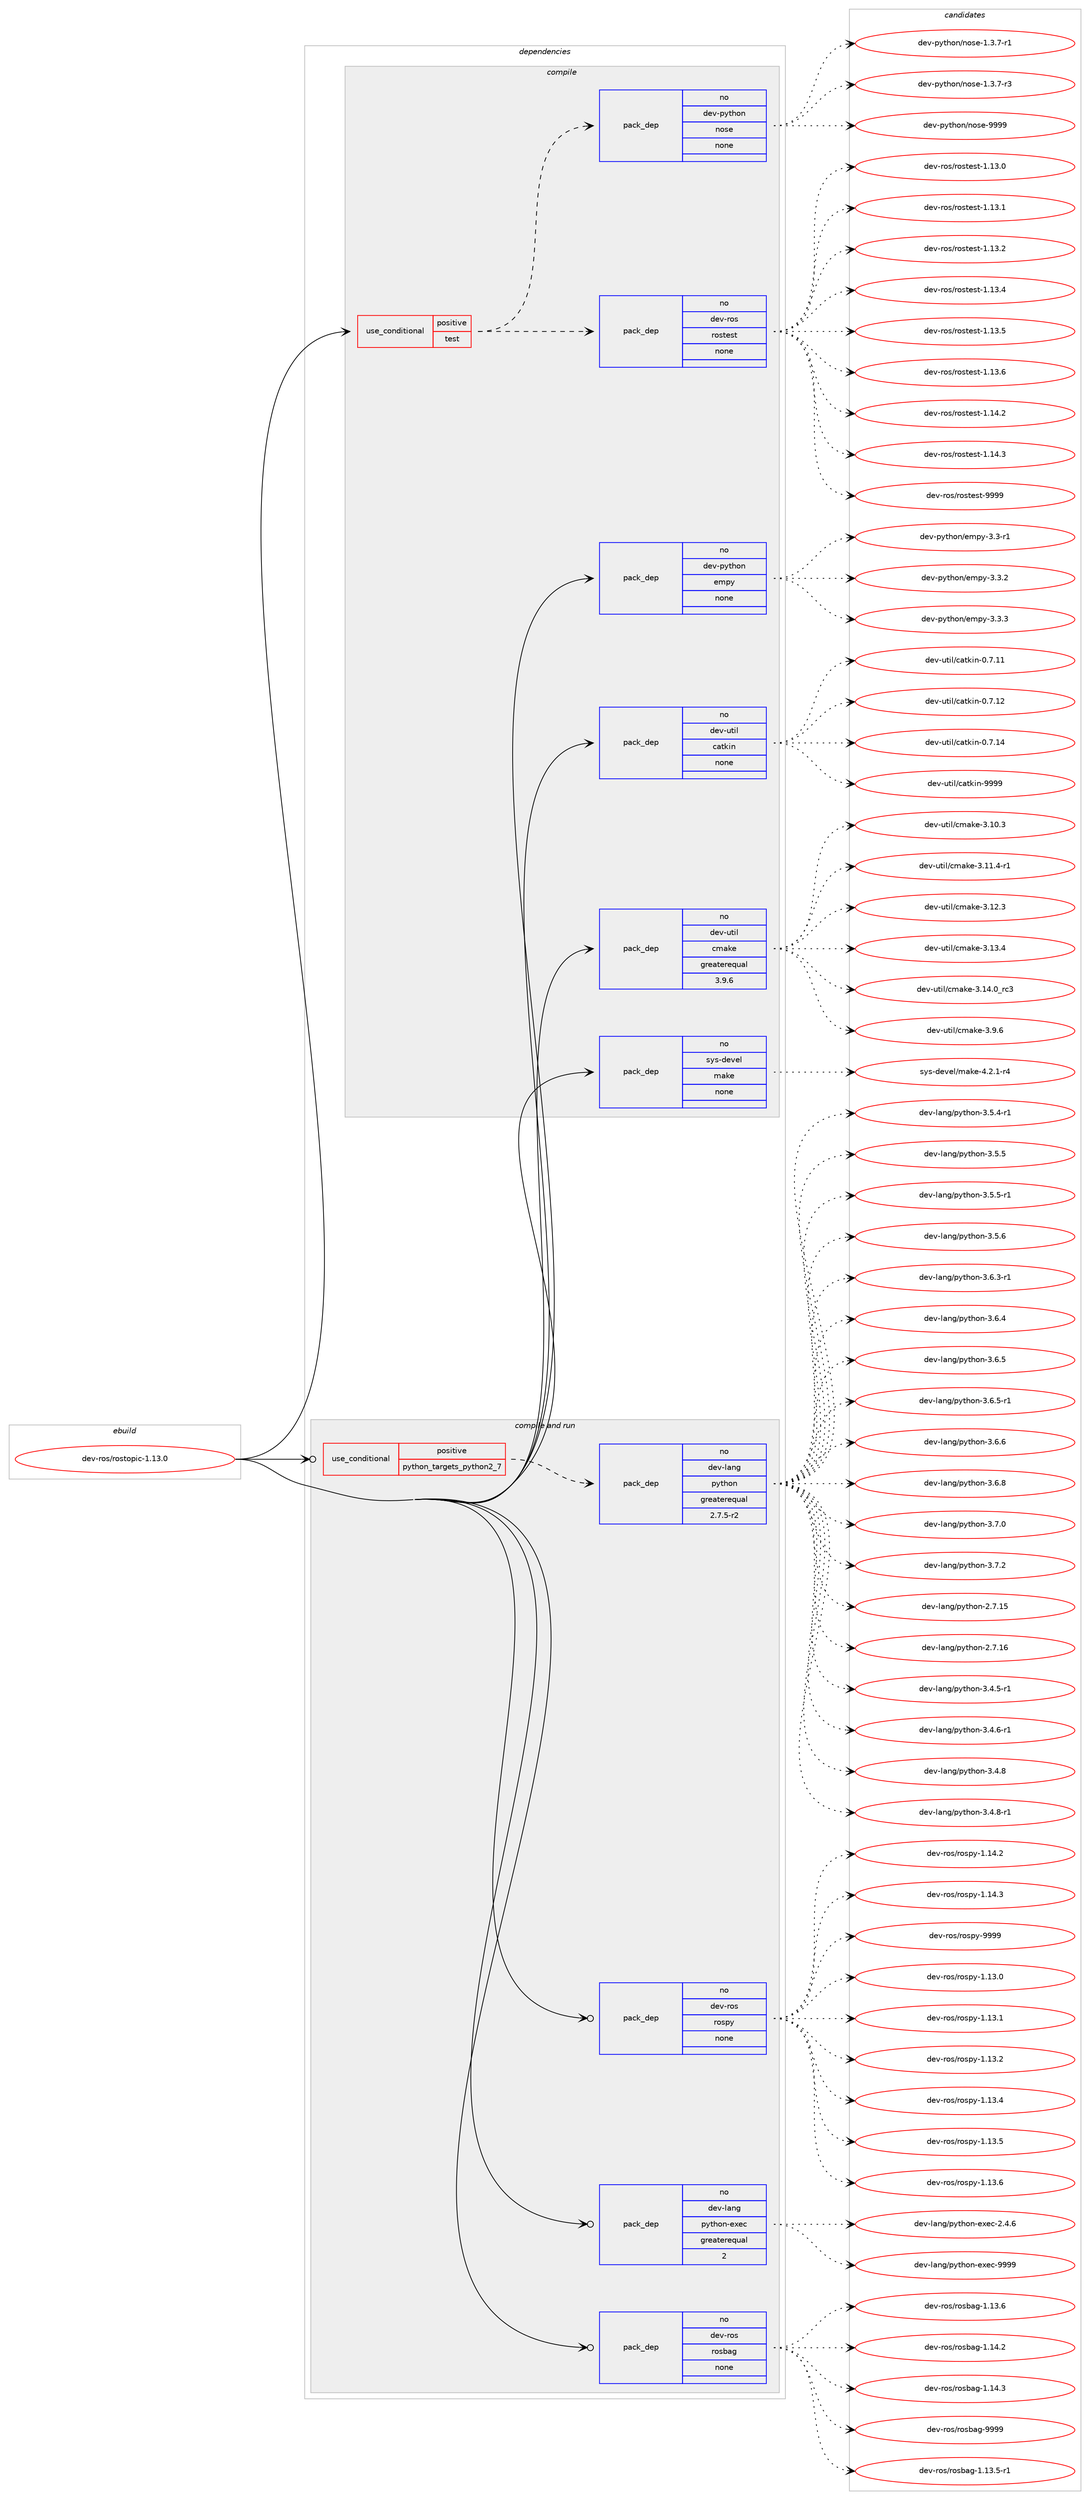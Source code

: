 digraph prolog {

# *************
# Graph options
# *************

newrank=true;
concentrate=true;
compound=true;
graph [rankdir=LR,fontname=Helvetica,fontsize=10,ranksep=1.5];#, ranksep=2.5, nodesep=0.2];
edge  [arrowhead=vee];
node  [fontname=Helvetica,fontsize=10];

# **********
# The ebuild
# **********

subgraph cluster_leftcol {
color=gray;
rank=same;
label=<<i>ebuild</i>>;
id [label="dev-ros/rostopic-1.13.0", color=red, width=4, href="../dev-ros/rostopic-1.13.0.svg"];
}

# ****************
# The dependencies
# ****************

subgraph cluster_midcol {
color=gray;
label=<<i>dependencies</i>>;
subgraph cluster_compile {
fillcolor="#eeeeee";
style=filled;
label=<<i>compile</i>>;
subgraph cond390415 {
dependency1468567 [label=<<TABLE BORDER="0" CELLBORDER="1" CELLSPACING="0" CELLPADDING="4"><TR><TD ROWSPAN="3" CELLPADDING="10">use_conditional</TD></TR><TR><TD>positive</TD></TR><TR><TD>test</TD></TR></TABLE>>, shape=none, color=red];
subgraph pack1054762 {
dependency1468568 [label=<<TABLE BORDER="0" CELLBORDER="1" CELLSPACING="0" CELLPADDING="4" WIDTH="220"><TR><TD ROWSPAN="6" CELLPADDING="30">pack_dep</TD></TR><TR><TD WIDTH="110">no</TD></TR><TR><TD>dev-ros</TD></TR><TR><TD>rostest</TD></TR><TR><TD>none</TD></TR><TR><TD></TD></TR></TABLE>>, shape=none, color=blue];
}
dependency1468567:e -> dependency1468568:w [weight=20,style="dashed",arrowhead="vee"];
subgraph pack1054763 {
dependency1468569 [label=<<TABLE BORDER="0" CELLBORDER="1" CELLSPACING="0" CELLPADDING="4" WIDTH="220"><TR><TD ROWSPAN="6" CELLPADDING="30">pack_dep</TD></TR><TR><TD WIDTH="110">no</TD></TR><TR><TD>dev-python</TD></TR><TR><TD>nose</TD></TR><TR><TD>none</TD></TR><TR><TD></TD></TR></TABLE>>, shape=none, color=blue];
}
dependency1468567:e -> dependency1468569:w [weight=20,style="dashed",arrowhead="vee"];
}
id:e -> dependency1468567:w [weight=20,style="solid",arrowhead="vee"];
subgraph pack1054764 {
dependency1468570 [label=<<TABLE BORDER="0" CELLBORDER="1" CELLSPACING="0" CELLPADDING="4" WIDTH="220"><TR><TD ROWSPAN="6" CELLPADDING="30">pack_dep</TD></TR><TR><TD WIDTH="110">no</TD></TR><TR><TD>dev-python</TD></TR><TR><TD>empy</TD></TR><TR><TD>none</TD></TR><TR><TD></TD></TR></TABLE>>, shape=none, color=blue];
}
id:e -> dependency1468570:w [weight=20,style="solid",arrowhead="vee"];
subgraph pack1054765 {
dependency1468571 [label=<<TABLE BORDER="0" CELLBORDER="1" CELLSPACING="0" CELLPADDING="4" WIDTH="220"><TR><TD ROWSPAN="6" CELLPADDING="30">pack_dep</TD></TR><TR><TD WIDTH="110">no</TD></TR><TR><TD>dev-util</TD></TR><TR><TD>catkin</TD></TR><TR><TD>none</TD></TR><TR><TD></TD></TR></TABLE>>, shape=none, color=blue];
}
id:e -> dependency1468571:w [weight=20,style="solid",arrowhead="vee"];
subgraph pack1054766 {
dependency1468572 [label=<<TABLE BORDER="0" CELLBORDER="1" CELLSPACING="0" CELLPADDING="4" WIDTH="220"><TR><TD ROWSPAN="6" CELLPADDING="30">pack_dep</TD></TR><TR><TD WIDTH="110">no</TD></TR><TR><TD>dev-util</TD></TR><TR><TD>cmake</TD></TR><TR><TD>greaterequal</TD></TR><TR><TD>3.9.6</TD></TR></TABLE>>, shape=none, color=blue];
}
id:e -> dependency1468572:w [weight=20,style="solid",arrowhead="vee"];
subgraph pack1054767 {
dependency1468573 [label=<<TABLE BORDER="0" CELLBORDER="1" CELLSPACING="0" CELLPADDING="4" WIDTH="220"><TR><TD ROWSPAN="6" CELLPADDING="30">pack_dep</TD></TR><TR><TD WIDTH="110">no</TD></TR><TR><TD>sys-devel</TD></TR><TR><TD>make</TD></TR><TR><TD>none</TD></TR><TR><TD></TD></TR></TABLE>>, shape=none, color=blue];
}
id:e -> dependency1468573:w [weight=20,style="solid",arrowhead="vee"];
}
subgraph cluster_compileandrun {
fillcolor="#eeeeee";
style=filled;
label=<<i>compile and run</i>>;
subgraph cond390416 {
dependency1468574 [label=<<TABLE BORDER="0" CELLBORDER="1" CELLSPACING="0" CELLPADDING="4"><TR><TD ROWSPAN="3" CELLPADDING="10">use_conditional</TD></TR><TR><TD>positive</TD></TR><TR><TD>python_targets_python2_7</TD></TR></TABLE>>, shape=none, color=red];
subgraph pack1054768 {
dependency1468575 [label=<<TABLE BORDER="0" CELLBORDER="1" CELLSPACING="0" CELLPADDING="4" WIDTH="220"><TR><TD ROWSPAN="6" CELLPADDING="30">pack_dep</TD></TR><TR><TD WIDTH="110">no</TD></TR><TR><TD>dev-lang</TD></TR><TR><TD>python</TD></TR><TR><TD>greaterequal</TD></TR><TR><TD>2.7.5-r2</TD></TR></TABLE>>, shape=none, color=blue];
}
dependency1468574:e -> dependency1468575:w [weight=20,style="dashed",arrowhead="vee"];
}
id:e -> dependency1468574:w [weight=20,style="solid",arrowhead="odotvee"];
subgraph pack1054769 {
dependency1468576 [label=<<TABLE BORDER="0" CELLBORDER="1" CELLSPACING="0" CELLPADDING="4" WIDTH="220"><TR><TD ROWSPAN="6" CELLPADDING="30">pack_dep</TD></TR><TR><TD WIDTH="110">no</TD></TR><TR><TD>dev-lang</TD></TR><TR><TD>python-exec</TD></TR><TR><TD>greaterequal</TD></TR><TR><TD>2</TD></TR></TABLE>>, shape=none, color=blue];
}
id:e -> dependency1468576:w [weight=20,style="solid",arrowhead="odotvee"];
subgraph pack1054770 {
dependency1468577 [label=<<TABLE BORDER="0" CELLBORDER="1" CELLSPACING="0" CELLPADDING="4" WIDTH="220"><TR><TD ROWSPAN="6" CELLPADDING="30">pack_dep</TD></TR><TR><TD WIDTH="110">no</TD></TR><TR><TD>dev-ros</TD></TR><TR><TD>rosbag</TD></TR><TR><TD>none</TD></TR><TR><TD></TD></TR></TABLE>>, shape=none, color=blue];
}
id:e -> dependency1468577:w [weight=20,style="solid",arrowhead="odotvee"];
subgraph pack1054771 {
dependency1468578 [label=<<TABLE BORDER="0" CELLBORDER="1" CELLSPACING="0" CELLPADDING="4" WIDTH="220"><TR><TD ROWSPAN="6" CELLPADDING="30">pack_dep</TD></TR><TR><TD WIDTH="110">no</TD></TR><TR><TD>dev-ros</TD></TR><TR><TD>rospy</TD></TR><TR><TD>none</TD></TR><TR><TD></TD></TR></TABLE>>, shape=none, color=blue];
}
id:e -> dependency1468578:w [weight=20,style="solid",arrowhead="odotvee"];
}
subgraph cluster_run {
fillcolor="#eeeeee";
style=filled;
label=<<i>run</i>>;
}
}

# **************
# The candidates
# **************

subgraph cluster_choices {
rank=same;
color=gray;
label=<<i>candidates</i>>;

subgraph choice1054762 {
color=black;
nodesep=1;
choice100101118451141111154711411111511610111511645494649514648 [label="dev-ros/rostest-1.13.0", color=red, width=4,href="../dev-ros/rostest-1.13.0.svg"];
choice100101118451141111154711411111511610111511645494649514649 [label="dev-ros/rostest-1.13.1", color=red, width=4,href="../dev-ros/rostest-1.13.1.svg"];
choice100101118451141111154711411111511610111511645494649514650 [label="dev-ros/rostest-1.13.2", color=red, width=4,href="../dev-ros/rostest-1.13.2.svg"];
choice100101118451141111154711411111511610111511645494649514652 [label="dev-ros/rostest-1.13.4", color=red, width=4,href="../dev-ros/rostest-1.13.4.svg"];
choice100101118451141111154711411111511610111511645494649514653 [label="dev-ros/rostest-1.13.5", color=red, width=4,href="../dev-ros/rostest-1.13.5.svg"];
choice100101118451141111154711411111511610111511645494649514654 [label="dev-ros/rostest-1.13.6", color=red, width=4,href="../dev-ros/rostest-1.13.6.svg"];
choice100101118451141111154711411111511610111511645494649524650 [label="dev-ros/rostest-1.14.2", color=red, width=4,href="../dev-ros/rostest-1.14.2.svg"];
choice100101118451141111154711411111511610111511645494649524651 [label="dev-ros/rostest-1.14.3", color=red, width=4,href="../dev-ros/rostest-1.14.3.svg"];
choice10010111845114111115471141111151161011151164557575757 [label="dev-ros/rostest-9999", color=red, width=4,href="../dev-ros/rostest-9999.svg"];
dependency1468568:e -> choice100101118451141111154711411111511610111511645494649514648:w [style=dotted,weight="100"];
dependency1468568:e -> choice100101118451141111154711411111511610111511645494649514649:w [style=dotted,weight="100"];
dependency1468568:e -> choice100101118451141111154711411111511610111511645494649514650:w [style=dotted,weight="100"];
dependency1468568:e -> choice100101118451141111154711411111511610111511645494649514652:w [style=dotted,weight="100"];
dependency1468568:e -> choice100101118451141111154711411111511610111511645494649514653:w [style=dotted,weight="100"];
dependency1468568:e -> choice100101118451141111154711411111511610111511645494649514654:w [style=dotted,weight="100"];
dependency1468568:e -> choice100101118451141111154711411111511610111511645494649524650:w [style=dotted,weight="100"];
dependency1468568:e -> choice100101118451141111154711411111511610111511645494649524651:w [style=dotted,weight="100"];
dependency1468568:e -> choice10010111845114111115471141111151161011151164557575757:w [style=dotted,weight="100"];
}
subgraph choice1054763 {
color=black;
nodesep=1;
choice10010111845112121116104111110471101111151014549465146554511449 [label="dev-python/nose-1.3.7-r1", color=red, width=4,href="../dev-python/nose-1.3.7-r1.svg"];
choice10010111845112121116104111110471101111151014549465146554511451 [label="dev-python/nose-1.3.7-r3", color=red, width=4,href="../dev-python/nose-1.3.7-r3.svg"];
choice10010111845112121116104111110471101111151014557575757 [label="dev-python/nose-9999", color=red, width=4,href="../dev-python/nose-9999.svg"];
dependency1468569:e -> choice10010111845112121116104111110471101111151014549465146554511449:w [style=dotted,weight="100"];
dependency1468569:e -> choice10010111845112121116104111110471101111151014549465146554511451:w [style=dotted,weight="100"];
dependency1468569:e -> choice10010111845112121116104111110471101111151014557575757:w [style=dotted,weight="100"];
}
subgraph choice1054764 {
color=black;
nodesep=1;
choice1001011184511212111610411111047101109112121455146514511449 [label="dev-python/empy-3.3-r1", color=red, width=4,href="../dev-python/empy-3.3-r1.svg"];
choice1001011184511212111610411111047101109112121455146514650 [label="dev-python/empy-3.3.2", color=red, width=4,href="../dev-python/empy-3.3.2.svg"];
choice1001011184511212111610411111047101109112121455146514651 [label="dev-python/empy-3.3.3", color=red, width=4,href="../dev-python/empy-3.3.3.svg"];
dependency1468570:e -> choice1001011184511212111610411111047101109112121455146514511449:w [style=dotted,weight="100"];
dependency1468570:e -> choice1001011184511212111610411111047101109112121455146514650:w [style=dotted,weight="100"];
dependency1468570:e -> choice1001011184511212111610411111047101109112121455146514651:w [style=dotted,weight="100"];
}
subgraph choice1054765 {
color=black;
nodesep=1;
choice1001011184511711610510847999711610710511045484655464949 [label="dev-util/catkin-0.7.11", color=red, width=4,href="../dev-util/catkin-0.7.11.svg"];
choice1001011184511711610510847999711610710511045484655464950 [label="dev-util/catkin-0.7.12", color=red, width=4,href="../dev-util/catkin-0.7.12.svg"];
choice1001011184511711610510847999711610710511045484655464952 [label="dev-util/catkin-0.7.14", color=red, width=4,href="../dev-util/catkin-0.7.14.svg"];
choice100101118451171161051084799971161071051104557575757 [label="dev-util/catkin-9999", color=red, width=4,href="../dev-util/catkin-9999.svg"];
dependency1468571:e -> choice1001011184511711610510847999711610710511045484655464949:w [style=dotted,weight="100"];
dependency1468571:e -> choice1001011184511711610510847999711610710511045484655464950:w [style=dotted,weight="100"];
dependency1468571:e -> choice1001011184511711610510847999711610710511045484655464952:w [style=dotted,weight="100"];
dependency1468571:e -> choice100101118451171161051084799971161071051104557575757:w [style=dotted,weight="100"];
}
subgraph choice1054766 {
color=black;
nodesep=1;
choice1001011184511711610510847991099710710145514649484651 [label="dev-util/cmake-3.10.3", color=red, width=4,href="../dev-util/cmake-3.10.3.svg"];
choice10010111845117116105108479910997107101455146494946524511449 [label="dev-util/cmake-3.11.4-r1", color=red, width=4,href="../dev-util/cmake-3.11.4-r1.svg"];
choice1001011184511711610510847991099710710145514649504651 [label="dev-util/cmake-3.12.3", color=red, width=4,href="../dev-util/cmake-3.12.3.svg"];
choice1001011184511711610510847991099710710145514649514652 [label="dev-util/cmake-3.13.4", color=red, width=4,href="../dev-util/cmake-3.13.4.svg"];
choice1001011184511711610510847991099710710145514649524648951149951 [label="dev-util/cmake-3.14.0_rc3", color=red, width=4,href="../dev-util/cmake-3.14.0_rc3.svg"];
choice10010111845117116105108479910997107101455146574654 [label="dev-util/cmake-3.9.6", color=red, width=4,href="../dev-util/cmake-3.9.6.svg"];
dependency1468572:e -> choice1001011184511711610510847991099710710145514649484651:w [style=dotted,weight="100"];
dependency1468572:e -> choice10010111845117116105108479910997107101455146494946524511449:w [style=dotted,weight="100"];
dependency1468572:e -> choice1001011184511711610510847991099710710145514649504651:w [style=dotted,weight="100"];
dependency1468572:e -> choice1001011184511711610510847991099710710145514649514652:w [style=dotted,weight="100"];
dependency1468572:e -> choice1001011184511711610510847991099710710145514649524648951149951:w [style=dotted,weight="100"];
dependency1468572:e -> choice10010111845117116105108479910997107101455146574654:w [style=dotted,weight="100"];
}
subgraph choice1054767 {
color=black;
nodesep=1;
choice1151211154510010111810110847109971071014552465046494511452 [label="sys-devel/make-4.2.1-r4", color=red, width=4,href="../sys-devel/make-4.2.1-r4.svg"];
dependency1468573:e -> choice1151211154510010111810110847109971071014552465046494511452:w [style=dotted,weight="100"];
}
subgraph choice1054768 {
color=black;
nodesep=1;
choice10010111845108971101034711212111610411111045504655464953 [label="dev-lang/python-2.7.15", color=red, width=4,href="../dev-lang/python-2.7.15.svg"];
choice10010111845108971101034711212111610411111045504655464954 [label="dev-lang/python-2.7.16", color=red, width=4,href="../dev-lang/python-2.7.16.svg"];
choice1001011184510897110103471121211161041111104551465246534511449 [label="dev-lang/python-3.4.5-r1", color=red, width=4,href="../dev-lang/python-3.4.5-r1.svg"];
choice1001011184510897110103471121211161041111104551465246544511449 [label="dev-lang/python-3.4.6-r1", color=red, width=4,href="../dev-lang/python-3.4.6-r1.svg"];
choice100101118451089711010347112121116104111110455146524656 [label="dev-lang/python-3.4.8", color=red, width=4,href="../dev-lang/python-3.4.8.svg"];
choice1001011184510897110103471121211161041111104551465246564511449 [label="dev-lang/python-3.4.8-r1", color=red, width=4,href="../dev-lang/python-3.4.8-r1.svg"];
choice1001011184510897110103471121211161041111104551465346524511449 [label="dev-lang/python-3.5.4-r1", color=red, width=4,href="../dev-lang/python-3.5.4-r1.svg"];
choice100101118451089711010347112121116104111110455146534653 [label="dev-lang/python-3.5.5", color=red, width=4,href="../dev-lang/python-3.5.5.svg"];
choice1001011184510897110103471121211161041111104551465346534511449 [label="dev-lang/python-3.5.5-r1", color=red, width=4,href="../dev-lang/python-3.5.5-r1.svg"];
choice100101118451089711010347112121116104111110455146534654 [label="dev-lang/python-3.5.6", color=red, width=4,href="../dev-lang/python-3.5.6.svg"];
choice1001011184510897110103471121211161041111104551465446514511449 [label="dev-lang/python-3.6.3-r1", color=red, width=4,href="../dev-lang/python-3.6.3-r1.svg"];
choice100101118451089711010347112121116104111110455146544652 [label="dev-lang/python-3.6.4", color=red, width=4,href="../dev-lang/python-3.6.4.svg"];
choice100101118451089711010347112121116104111110455146544653 [label="dev-lang/python-3.6.5", color=red, width=4,href="../dev-lang/python-3.6.5.svg"];
choice1001011184510897110103471121211161041111104551465446534511449 [label="dev-lang/python-3.6.5-r1", color=red, width=4,href="../dev-lang/python-3.6.5-r1.svg"];
choice100101118451089711010347112121116104111110455146544654 [label="dev-lang/python-3.6.6", color=red, width=4,href="../dev-lang/python-3.6.6.svg"];
choice100101118451089711010347112121116104111110455146544656 [label="dev-lang/python-3.6.8", color=red, width=4,href="../dev-lang/python-3.6.8.svg"];
choice100101118451089711010347112121116104111110455146554648 [label="dev-lang/python-3.7.0", color=red, width=4,href="../dev-lang/python-3.7.0.svg"];
choice100101118451089711010347112121116104111110455146554650 [label="dev-lang/python-3.7.2", color=red, width=4,href="../dev-lang/python-3.7.2.svg"];
dependency1468575:e -> choice10010111845108971101034711212111610411111045504655464953:w [style=dotted,weight="100"];
dependency1468575:e -> choice10010111845108971101034711212111610411111045504655464954:w [style=dotted,weight="100"];
dependency1468575:e -> choice1001011184510897110103471121211161041111104551465246534511449:w [style=dotted,weight="100"];
dependency1468575:e -> choice1001011184510897110103471121211161041111104551465246544511449:w [style=dotted,weight="100"];
dependency1468575:e -> choice100101118451089711010347112121116104111110455146524656:w [style=dotted,weight="100"];
dependency1468575:e -> choice1001011184510897110103471121211161041111104551465246564511449:w [style=dotted,weight="100"];
dependency1468575:e -> choice1001011184510897110103471121211161041111104551465346524511449:w [style=dotted,weight="100"];
dependency1468575:e -> choice100101118451089711010347112121116104111110455146534653:w [style=dotted,weight="100"];
dependency1468575:e -> choice1001011184510897110103471121211161041111104551465346534511449:w [style=dotted,weight="100"];
dependency1468575:e -> choice100101118451089711010347112121116104111110455146534654:w [style=dotted,weight="100"];
dependency1468575:e -> choice1001011184510897110103471121211161041111104551465446514511449:w [style=dotted,weight="100"];
dependency1468575:e -> choice100101118451089711010347112121116104111110455146544652:w [style=dotted,weight="100"];
dependency1468575:e -> choice100101118451089711010347112121116104111110455146544653:w [style=dotted,weight="100"];
dependency1468575:e -> choice1001011184510897110103471121211161041111104551465446534511449:w [style=dotted,weight="100"];
dependency1468575:e -> choice100101118451089711010347112121116104111110455146544654:w [style=dotted,weight="100"];
dependency1468575:e -> choice100101118451089711010347112121116104111110455146544656:w [style=dotted,weight="100"];
dependency1468575:e -> choice100101118451089711010347112121116104111110455146554648:w [style=dotted,weight="100"];
dependency1468575:e -> choice100101118451089711010347112121116104111110455146554650:w [style=dotted,weight="100"];
}
subgraph choice1054769 {
color=black;
nodesep=1;
choice1001011184510897110103471121211161041111104510112010199455046524654 [label="dev-lang/python-exec-2.4.6", color=red, width=4,href="../dev-lang/python-exec-2.4.6.svg"];
choice10010111845108971101034711212111610411111045101120101994557575757 [label="dev-lang/python-exec-9999", color=red, width=4,href="../dev-lang/python-exec-9999.svg"];
dependency1468576:e -> choice1001011184510897110103471121211161041111104510112010199455046524654:w [style=dotted,weight="100"];
dependency1468576:e -> choice10010111845108971101034711212111610411111045101120101994557575757:w [style=dotted,weight="100"];
}
subgraph choice1054770 {
color=black;
nodesep=1;
choice10010111845114111115471141111159897103454946495146534511449 [label="dev-ros/rosbag-1.13.5-r1", color=red, width=4,href="../dev-ros/rosbag-1.13.5-r1.svg"];
choice1001011184511411111547114111115989710345494649514654 [label="dev-ros/rosbag-1.13.6", color=red, width=4,href="../dev-ros/rosbag-1.13.6.svg"];
choice1001011184511411111547114111115989710345494649524650 [label="dev-ros/rosbag-1.14.2", color=red, width=4,href="../dev-ros/rosbag-1.14.2.svg"];
choice1001011184511411111547114111115989710345494649524651 [label="dev-ros/rosbag-1.14.3", color=red, width=4,href="../dev-ros/rosbag-1.14.3.svg"];
choice100101118451141111154711411111598971034557575757 [label="dev-ros/rosbag-9999", color=red, width=4,href="../dev-ros/rosbag-9999.svg"];
dependency1468577:e -> choice10010111845114111115471141111159897103454946495146534511449:w [style=dotted,weight="100"];
dependency1468577:e -> choice1001011184511411111547114111115989710345494649514654:w [style=dotted,weight="100"];
dependency1468577:e -> choice1001011184511411111547114111115989710345494649524650:w [style=dotted,weight="100"];
dependency1468577:e -> choice1001011184511411111547114111115989710345494649524651:w [style=dotted,weight="100"];
dependency1468577:e -> choice100101118451141111154711411111598971034557575757:w [style=dotted,weight="100"];
}
subgraph choice1054771 {
color=black;
nodesep=1;
choice100101118451141111154711411111511212145494649514648 [label="dev-ros/rospy-1.13.0", color=red, width=4,href="../dev-ros/rospy-1.13.0.svg"];
choice100101118451141111154711411111511212145494649514649 [label="dev-ros/rospy-1.13.1", color=red, width=4,href="../dev-ros/rospy-1.13.1.svg"];
choice100101118451141111154711411111511212145494649514650 [label="dev-ros/rospy-1.13.2", color=red, width=4,href="../dev-ros/rospy-1.13.2.svg"];
choice100101118451141111154711411111511212145494649514652 [label="dev-ros/rospy-1.13.4", color=red, width=4,href="../dev-ros/rospy-1.13.4.svg"];
choice100101118451141111154711411111511212145494649514653 [label="dev-ros/rospy-1.13.5", color=red, width=4,href="../dev-ros/rospy-1.13.5.svg"];
choice100101118451141111154711411111511212145494649514654 [label="dev-ros/rospy-1.13.6", color=red, width=4,href="../dev-ros/rospy-1.13.6.svg"];
choice100101118451141111154711411111511212145494649524650 [label="dev-ros/rospy-1.14.2", color=red, width=4,href="../dev-ros/rospy-1.14.2.svg"];
choice100101118451141111154711411111511212145494649524651 [label="dev-ros/rospy-1.14.3", color=red, width=4,href="../dev-ros/rospy-1.14.3.svg"];
choice10010111845114111115471141111151121214557575757 [label="dev-ros/rospy-9999", color=red, width=4,href="../dev-ros/rospy-9999.svg"];
dependency1468578:e -> choice100101118451141111154711411111511212145494649514648:w [style=dotted,weight="100"];
dependency1468578:e -> choice100101118451141111154711411111511212145494649514649:w [style=dotted,weight="100"];
dependency1468578:e -> choice100101118451141111154711411111511212145494649514650:w [style=dotted,weight="100"];
dependency1468578:e -> choice100101118451141111154711411111511212145494649514652:w [style=dotted,weight="100"];
dependency1468578:e -> choice100101118451141111154711411111511212145494649514653:w [style=dotted,weight="100"];
dependency1468578:e -> choice100101118451141111154711411111511212145494649514654:w [style=dotted,weight="100"];
dependency1468578:e -> choice100101118451141111154711411111511212145494649524650:w [style=dotted,weight="100"];
dependency1468578:e -> choice100101118451141111154711411111511212145494649524651:w [style=dotted,weight="100"];
dependency1468578:e -> choice10010111845114111115471141111151121214557575757:w [style=dotted,weight="100"];
}
}

}
